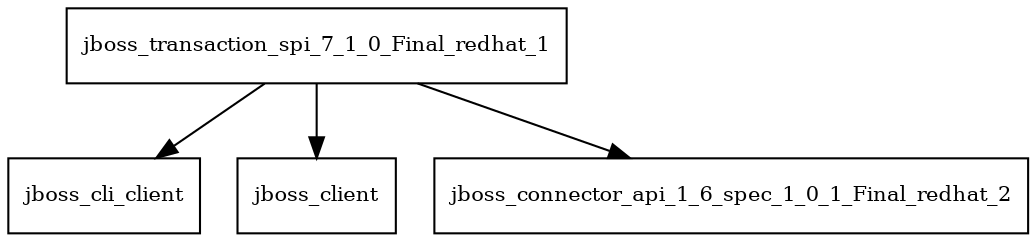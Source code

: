 digraph jboss_transaction_spi_7_1_0_Final_redhat_1_dependencies {
  node [shape = box, fontsize=10.0];
  jboss_transaction_spi_7_1_0_Final_redhat_1 -> jboss_cli_client;
  jboss_transaction_spi_7_1_0_Final_redhat_1 -> jboss_client;
  jboss_transaction_spi_7_1_0_Final_redhat_1 -> jboss_connector_api_1_6_spec_1_0_1_Final_redhat_2;
}
